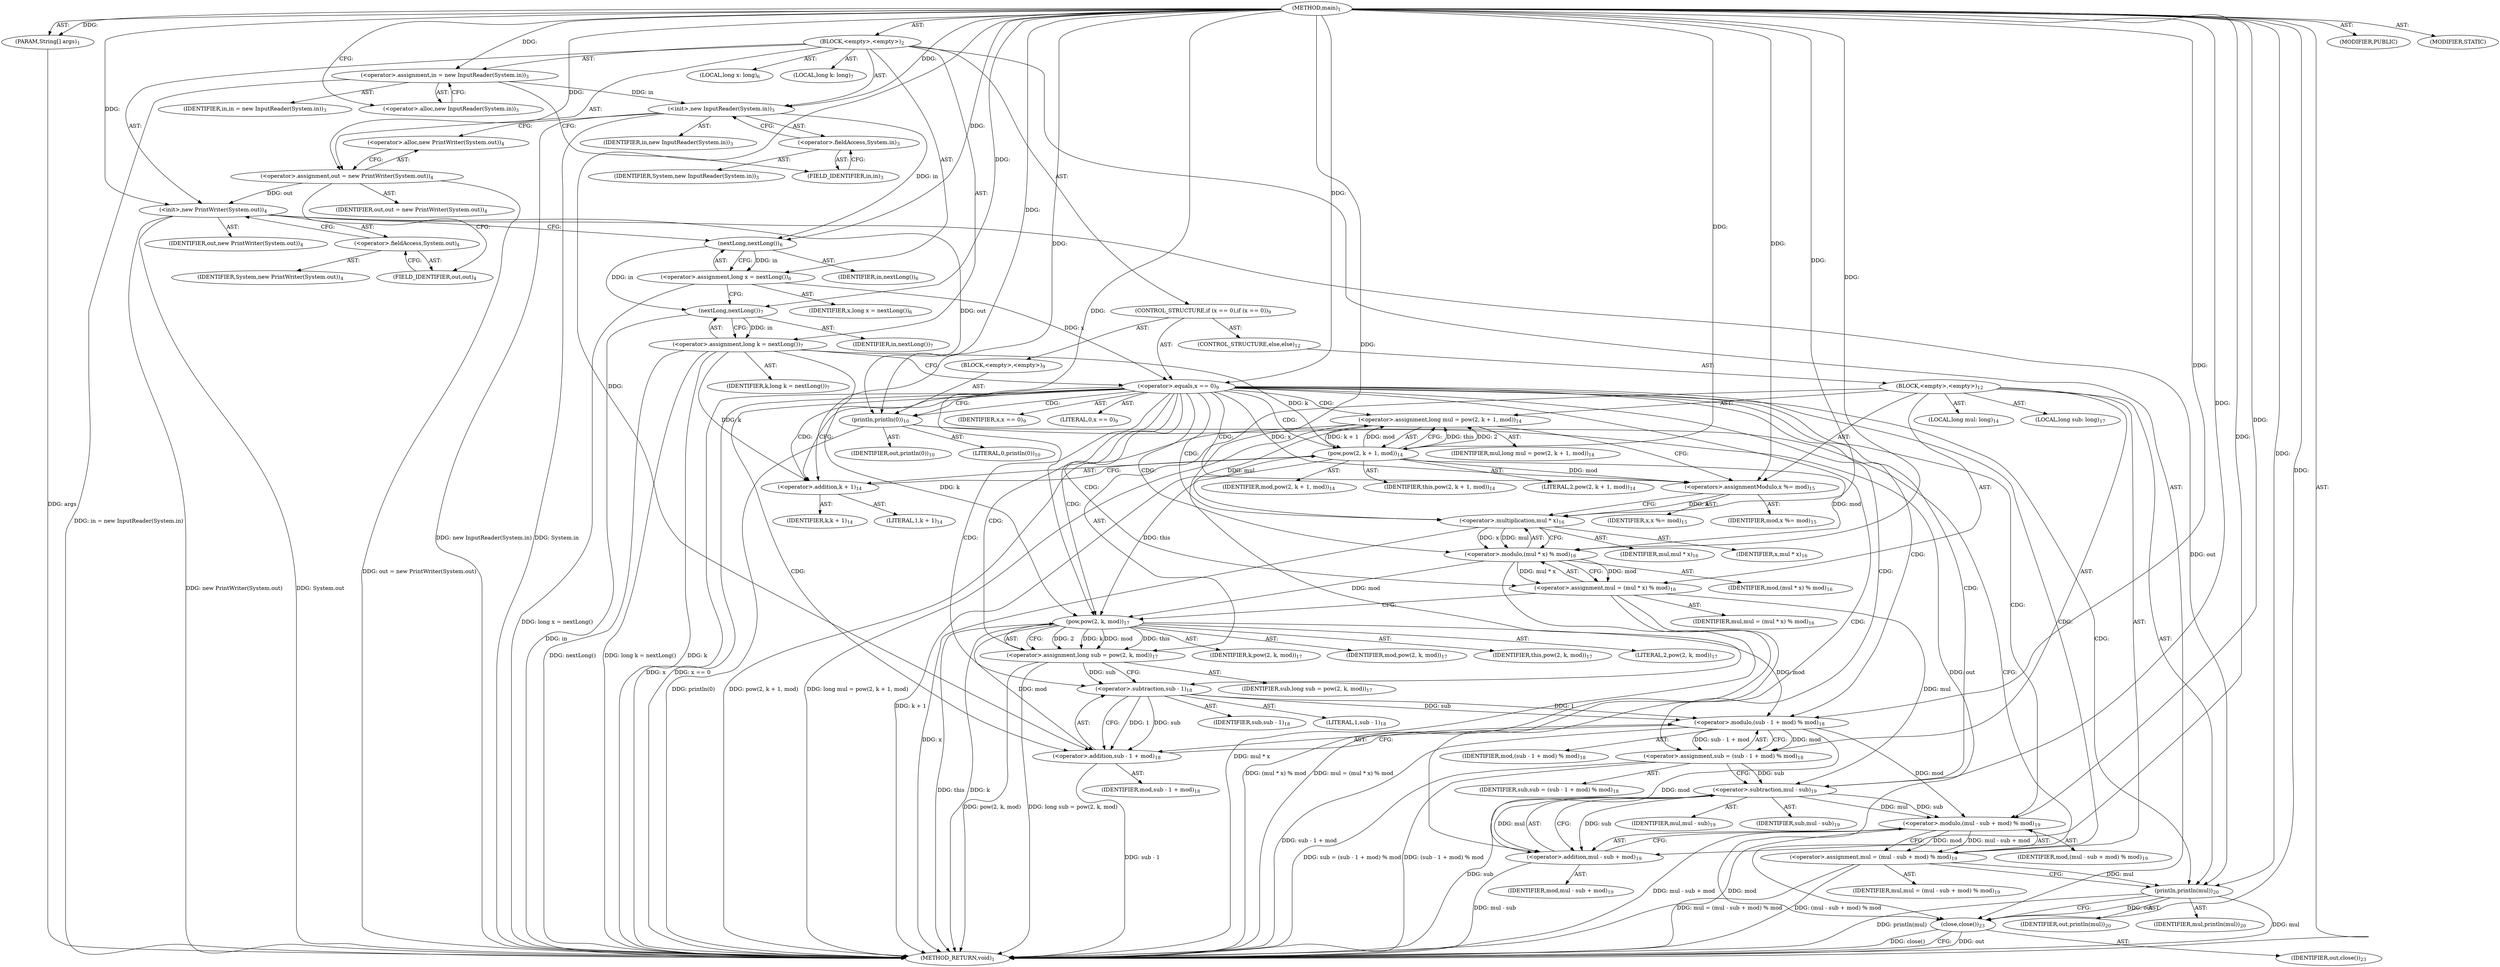 digraph "main" {  
"17" [label = <(METHOD,main)<SUB>1</SUB>> ]
"18" [label = <(PARAM,String[] args)<SUB>1</SUB>> ]
"19" [label = <(BLOCK,&lt;empty&gt;,&lt;empty&gt;)<SUB>2</SUB>> ]
"20" [label = <(&lt;operator&gt;.assignment,in = new InputReader(System.in))<SUB>3</SUB>> ]
"21" [label = <(IDENTIFIER,in,in = new InputReader(System.in))<SUB>3</SUB>> ]
"22" [label = <(&lt;operator&gt;.alloc,new InputReader(System.in))<SUB>3</SUB>> ]
"23" [label = <(&lt;init&gt;,new InputReader(System.in))<SUB>3</SUB>> ]
"24" [label = <(IDENTIFIER,in,new InputReader(System.in))<SUB>3</SUB>> ]
"25" [label = <(&lt;operator&gt;.fieldAccess,System.in)<SUB>3</SUB>> ]
"26" [label = <(IDENTIFIER,System,new InputReader(System.in))<SUB>3</SUB>> ]
"27" [label = <(FIELD_IDENTIFIER,in,in)<SUB>3</SUB>> ]
"28" [label = <(&lt;operator&gt;.assignment,out = new PrintWriter(System.out))<SUB>4</SUB>> ]
"29" [label = <(IDENTIFIER,out,out = new PrintWriter(System.out))<SUB>4</SUB>> ]
"30" [label = <(&lt;operator&gt;.alloc,new PrintWriter(System.out))<SUB>4</SUB>> ]
"31" [label = <(&lt;init&gt;,new PrintWriter(System.out))<SUB>4</SUB>> ]
"32" [label = <(IDENTIFIER,out,new PrintWriter(System.out))<SUB>4</SUB>> ]
"33" [label = <(&lt;operator&gt;.fieldAccess,System.out)<SUB>4</SUB>> ]
"34" [label = <(IDENTIFIER,System,new PrintWriter(System.out))<SUB>4</SUB>> ]
"35" [label = <(FIELD_IDENTIFIER,out,out)<SUB>4</SUB>> ]
"36" [label = <(LOCAL,long x: long)<SUB>6</SUB>> ]
"37" [label = <(&lt;operator&gt;.assignment,long x = nextLong())<SUB>6</SUB>> ]
"38" [label = <(IDENTIFIER,x,long x = nextLong())<SUB>6</SUB>> ]
"39" [label = <(nextLong,nextLong())<SUB>6</SUB>> ]
"40" [label = <(IDENTIFIER,in,nextLong())<SUB>6</SUB>> ]
"41" [label = <(LOCAL,long k: long)<SUB>7</SUB>> ]
"42" [label = <(&lt;operator&gt;.assignment,long k = nextLong())<SUB>7</SUB>> ]
"43" [label = <(IDENTIFIER,k,long k = nextLong())<SUB>7</SUB>> ]
"44" [label = <(nextLong,nextLong())<SUB>7</SUB>> ]
"45" [label = <(IDENTIFIER,in,nextLong())<SUB>7</SUB>> ]
"46" [label = <(CONTROL_STRUCTURE,if (x == 0),if (x == 0))<SUB>9</SUB>> ]
"47" [label = <(&lt;operator&gt;.equals,x == 0)<SUB>9</SUB>> ]
"48" [label = <(IDENTIFIER,x,x == 0)<SUB>9</SUB>> ]
"49" [label = <(LITERAL,0,x == 0)<SUB>9</SUB>> ]
"50" [label = <(BLOCK,&lt;empty&gt;,&lt;empty&gt;)<SUB>9</SUB>> ]
"51" [label = <(println,println(0))<SUB>10</SUB>> ]
"52" [label = <(IDENTIFIER,out,println(0))<SUB>10</SUB>> ]
"53" [label = <(LITERAL,0,println(0))<SUB>10</SUB>> ]
"54" [label = <(CONTROL_STRUCTURE,else,else)<SUB>12</SUB>> ]
"55" [label = <(BLOCK,&lt;empty&gt;,&lt;empty&gt;)<SUB>12</SUB>> ]
"56" [label = <(LOCAL,long mul: long)<SUB>14</SUB>> ]
"57" [label = <(&lt;operator&gt;.assignment,long mul = pow(2, k + 1, mod))<SUB>14</SUB>> ]
"58" [label = <(IDENTIFIER,mul,long mul = pow(2, k + 1, mod))<SUB>14</SUB>> ]
"59" [label = <(pow,pow(2, k + 1, mod))<SUB>14</SUB>> ]
"60" [label = <(IDENTIFIER,this,pow(2, k + 1, mod))<SUB>14</SUB>> ]
"61" [label = <(LITERAL,2,pow(2, k + 1, mod))<SUB>14</SUB>> ]
"62" [label = <(&lt;operator&gt;.addition,k + 1)<SUB>14</SUB>> ]
"63" [label = <(IDENTIFIER,k,k + 1)<SUB>14</SUB>> ]
"64" [label = <(LITERAL,1,k + 1)<SUB>14</SUB>> ]
"65" [label = <(IDENTIFIER,mod,pow(2, k + 1, mod))<SUB>14</SUB>> ]
"66" [label = <(&lt;operators&gt;.assignmentModulo,x %= mod)<SUB>15</SUB>> ]
"67" [label = <(IDENTIFIER,x,x %= mod)<SUB>15</SUB>> ]
"68" [label = <(IDENTIFIER,mod,x %= mod)<SUB>15</SUB>> ]
"69" [label = <(&lt;operator&gt;.assignment,mul = (mul * x) % mod)<SUB>16</SUB>> ]
"70" [label = <(IDENTIFIER,mul,mul = (mul * x) % mod)<SUB>16</SUB>> ]
"71" [label = <(&lt;operator&gt;.modulo,(mul * x) % mod)<SUB>16</SUB>> ]
"72" [label = <(&lt;operator&gt;.multiplication,mul * x)<SUB>16</SUB>> ]
"73" [label = <(IDENTIFIER,mul,mul * x)<SUB>16</SUB>> ]
"74" [label = <(IDENTIFIER,x,mul * x)<SUB>16</SUB>> ]
"75" [label = <(IDENTIFIER,mod,(mul * x) % mod)<SUB>16</SUB>> ]
"76" [label = <(LOCAL,long sub: long)<SUB>17</SUB>> ]
"77" [label = <(&lt;operator&gt;.assignment,long sub = pow(2, k, mod))<SUB>17</SUB>> ]
"78" [label = <(IDENTIFIER,sub,long sub = pow(2, k, mod))<SUB>17</SUB>> ]
"79" [label = <(pow,pow(2, k, mod))<SUB>17</SUB>> ]
"80" [label = <(IDENTIFIER,this,pow(2, k, mod))<SUB>17</SUB>> ]
"81" [label = <(LITERAL,2,pow(2, k, mod))<SUB>17</SUB>> ]
"82" [label = <(IDENTIFIER,k,pow(2, k, mod))<SUB>17</SUB>> ]
"83" [label = <(IDENTIFIER,mod,pow(2, k, mod))<SUB>17</SUB>> ]
"84" [label = <(&lt;operator&gt;.assignment,sub = (sub - 1 + mod) % mod)<SUB>18</SUB>> ]
"85" [label = <(IDENTIFIER,sub,sub = (sub - 1 + mod) % mod)<SUB>18</SUB>> ]
"86" [label = <(&lt;operator&gt;.modulo,(sub - 1 + mod) % mod)<SUB>18</SUB>> ]
"87" [label = <(&lt;operator&gt;.addition,sub - 1 + mod)<SUB>18</SUB>> ]
"88" [label = <(&lt;operator&gt;.subtraction,sub - 1)<SUB>18</SUB>> ]
"89" [label = <(IDENTIFIER,sub,sub - 1)<SUB>18</SUB>> ]
"90" [label = <(LITERAL,1,sub - 1)<SUB>18</SUB>> ]
"91" [label = <(IDENTIFIER,mod,sub - 1 + mod)<SUB>18</SUB>> ]
"92" [label = <(IDENTIFIER,mod,(sub - 1 + mod) % mod)<SUB>18</SUB>> ]
"93" [label = <(&lt;operator&gt;.assignment,mul = (mul - sub + mod) % mod)<SUB>19</SUB>> ]
"94" [label = <(IDENTIFIER,mul,mul = (mul - sub + mod) % mod)<SUB>19</SUB>> ]
"95" [label = <(&lt;operator&gt;.modulo,(mul - sub + mod) % mod)<SUB>19</SUB>> ]
"96" [label = <(&lt;operator&gt;.addition,mul - sub + mod)<SUB>19</SUB>> ]
"97" [label = <(&lt;operator&gt;.subtraction,mul - sub)<SUB>19</SUB>> ]
"98" [label = <(IDENTIFIER,mul,mul - sub)<SUB>19</SUB>> ]
"99" [label = <(IDENTIFIER,sub,mul - sub)<SUB>19</SUB>> ]
"100" [label = <(IDENTIFIER,mod,mul - sub + mod)<SUB>19</SUB>> ]
"101" [label = <(IDENTIFIER,mod,(mul - sub + mod) % mod)<SUB>19</SUB>> ]
"102" [label = <(println,println(mul))<SUB>20</SUB>> ]
"103" [label = <(IDENTIFIER,out,println(mul))<SUB>20</SUB>> ]
"104" [label = <(IDENTIFIER,mul,println(mul))<SUB>20</SUB>> ]
"105" [label = <(close,close())<SUB>23</SUB>> ]
"106" [label = <(IDENTIFIER,out,close())<SUB>23</SUB>> ]
"107" [label = <(MODIFIER,PUBLIC)> ]
"108" [label = <(MODIFIER,STATIC)> ]
"109" [label = <(METHOD_RETURN,void)<SUB>1</SUB>> ]
  "17" -> "18"  [ label = "AST: "] 
  "17" -> "19"  [ label = "AST: "] 
  "17" -> "107"  [ label = "AST: "] 
  "17" -> "108"  [ label = "AST: "] 
  "17" -> "109"  [ label = "AST: "] 
  "19" -> "20"  [ label = "AST: "] 
  "19" -> "23"  [ label = "AST: "] 
  "19" -> "28"  [ label = "AST: "] 
  "19" -> "31"  [ label = "AST: "] 
  "19" -> "36"  [ label = "AST: "] 
  "19" -> "37"  [ label = "AST: "] 
  "19" -> "41"  [ label = "AST: "] 
  "19" -> "42"  [ label = "AST: "] 
  "19" -> "46"  [ label = "AST: "] 
  "19" -> "105"  [ label = "AST: "] 
  "20" -> "21"  [ label = "AST: "] 
  "20" -> "22"  [ label = "AST: "] 
  "23" -> "24"  [ label = "AST: "] 
  "23" -> "25"  [ label = "AST: "] 
  "25" -> "26"  [ label = "AST: "] 
  "25" -> "27"  [ label = "AST: "] 
  "28" -> "29"  [ label = "AST: "] 
  "28" -> "30"  [ label = "AST: "] 
  "31" -> "32"  [ label = "AST: "] 
  "31" -> "33"  [ label = "AST: "] 
  "33" -> "34"  [ label = "AST: "] 
  "33" -> "35"  [ label = "AST: "] 
  "37" -> "38"  [ label = "AST: "] 
  "37" -> "39"  [ label = "AST: "] 
  "39" -> "40"  [ label = "AST: "] 
  "42" -> "43"  [ label = "AST: "] 
  "42" -> "44"  [ label = "AST: "] 
  "44" -> "45"  [ label = "AST: "] 
  "46" -> "47"  [ label = "AST: "] 
  "46" -> "50"  [ label = "AST: "] 
  "46" -> "54"  [ label = "AST: "] 
  "47" -> "48"  [ label = "AST: "] 
  "47" -> "49"  [ label = "AST: "] 
  "50" -> "51"  [ label = "AST: "] 
  "51" -> "52"  [ label = "AST: "] 
  "51" -> "53"  [ label = "AST: "] 
  "54" -> "55"  [ label = "AST: "] 
  "55" -> "56"  [ label = "AST: "] 
  "55" -> "57"  [ label = "AST: "] 
  "55" -> "66"  [ label = "AST: "] 
  "55" -> "69"  [ label = "AST: "] 
  "55" -> "76"  [ label = "AST: "] 
  "55" -> "77"  [ label = "AST: "] 
  "55" -> "84"  [ label = "AST: "] 
  "55" -> "93"  [ label = "AST: "] 
  "55" -> "102"  [ label = "AST: "] 
  "57" -> "58"  [ label = "AST: "] 
  "57" -> "59"  [ label = "AST: "] 
  "59" -> "60"  [ label = "AST: "] 
  "59" -> "61"  [ label = "AST: "] 
  "59" -> "62"  [ label = "AST: "] 
  "59" -> "65"  [ label = "AST: "] 
  "62" -> "63"  [ label = "AST: "] 
  "62" -> "64"  [ label = "AST: "] 
  "66" -> "67"  [ label = "AST: "] 
  "66" -> "68"  [ label = "AST: "] 
  "69" -> "70"  [ label = "AST: "] 
  "69" -> "71"  [ label = "AST: "] 
  "71" -> "72"  [ label = "AST: "] 
  "71" -> "75"  [ label = "AST: "] 
  "72" -> "73"  [ label = "AST: "] 
  "72" -> "74"  [ label = "AST: "] 
  "77" -> "78"  [ label = "AST: "] 
  "77" -> "79"  [ label = "AST: "] 
  "79" -> "80"  [ label = "AST: "] 
  "79" -> "81"  [ label = "AST: "] 
  "79" -> "82"  [ label = "AST: "] 
  "79" -> "83"  [ label = "AST: "] 
  "84" -> "85"  [ label = "AST: "] 
  "84" -> "86"  [ label = "AST: "] 
  "86" -> "87"  [ label = "AST: "] 
  "86" -> "92"  [ label = "AST: "] 
  "87" -> "88"  [ label = "AST: "] 
  "87" -> "91"  [ label = "AST: "] 
  "88" -> "89"  [ label = "AST: "] 
  "88" -> "90"  [ label = "AST: "] 
  "93" -> "94"  [ label = "AST: "] 
  "93" -> "95"  [ label = "AST: "] 
  "95" -> "96"  [ label = "AST: "] 
  "95" -> "101"  [ label = "AST: "] 
  "96" -> "97"  [ label = "AST: "] 
  "96" -> "100"  [ label = "AST: "] 
  "97" -> "98"  [ label = "AST: "] 
  "97" -> "99"  [ label = "AST: "] 
  "102" -> "103"  [ label = "AST: "] 
  "102" -> "104"  [ label = "AST: "] 
  "105" -> "106"  [ label = "AST: "] 
  "20" -> "27"  [ label = "CFG: "] 
  "23" -> "30"  [ label = "CFG: "] 
  "28" -> "35"  [ label = "CFG: "] 
  "31" -> "39"  [ label = "CFG: "] 
  "37" -> "44"  [ label = "CFG: "] 
  "42" -> "47"  [ label = "CFG: "] 
  "105" -> "109"  [ label = "CFG: "] 
  "22" -> "20"  [ label = "CFG: "] 
  "25" -> "23"  [ label = "CFG: "] 
  "30" -> "28"  [ label = "CFG: "] 
  "33" -> "31"  [ label = "CFG: "] 
  "39" -> "37"  [ label = "CFG: "] 
  "44" -> "42"  [ label = "CFG: "] 
  "47" -> "51"  [ label = "CFG: "] 
  "47" -> "62"  [ label = "CFG: "] 
  "27" -> "25"  [ label = "CFG: "] 
  "35" -> "33"  [ label = "CFG: "] 
  "51" -> "105"  [ label = "CFG: "] 
  "57" -> "66"  [ label = "CFG: "] 
  "66" -> "72"  [ label = "CFG: "] 
  "69" -> "79"  [ label = "CFG: "] 
  "77" -> "88"  [ label = "CFG: "] 
  "84" -> "97"  [ label = "CFG: "] 
  "93" -> "102"  [ label = "CFG: "] 
  "102" -> "105"  [ label = "CFG: "] 
  "59" -> "57"  [ label = "CFG: "] 
  "71" -> "69"  [ label = "CFG: "] 
  "79" -> "77"  [ label = "CFG: "] 
  "86" -> "84"  [ label = "CFG: "] 
  "95" -> "93"  [ label = "CFG: "] 
  "62" -> "59"  [ label = "CFG: "] 
  "72" -> "71"  [ label = "CFG: "] 
  "87" -> "86"  [ label = "CFG: "] 
  "96" -> "95"  [ label = "CFG: "] 
  "88" -> "87"  [ label = "CFG: "] 
  "97" -> "96"  [ label = "CFG: "] 
  "17" -> "22"  [ label = "CFG: "] 
  "18" -> "109"  [ label = "DDG: args"] 
  "20" -> "109"  [ label = "DDG: in = new InputReader(System.in)"] 
  "23" -> "109"  [ label = "DDG: System.in"] 
  "23" -> "109"  [ label = "DDG: new InputReader(System.in)"] 
  "28" -> "109"  [ label = "DDG: out = new PrintWriter(System.out)"] 
  "31" -> "109"  [ label = "DDG: System.out"] 
  "31" -> "109"  [ label = "DDG: new PrintWriter(System.out)"] 
  "37" -> "109"  [ label = "DDG: long x = nextLong()"] 
  "42" -> "109"  [ label = "DDG: k"] 
  "44" -> "109"  [ label = "DDG: in"] 
  "42" -> "109"  [ label = "DDG: nextLong()"] 
  "42" -> "109"  [ label = "DDG: long k = nextLong()"] 
  "47" -> "109"  [ label = "DDG: x"] 
  "47" -> "109"  [ label = "DDG: x == 0"] 
  "59" -> "109"  [ label = "DDG: k + 1"] 
  "57" -> "109"  [ label = "DDG: pow(2, k + 1, mod)"] 
  "57" -> "109"  [ label = "DDG: long mul = pow(2, k + 1, mod)"] 
  "72" -> "109"  [ label = "DDG: x"] 
  "71" -> "109"  [ label = "DDG: mul * x"] 
  "69" -> "109"  [ label = "DDG: (mul * x) % mod"] 
  "69" -> "109"  [ label = "DDG: mul = (mul * x) % mod"] 
  "79" -> "109"  [ label = "DDG: this"] 
  "79" -> "109"  [ label = "DDG: k"] 
  "77" -> "109"  [ label = "DDG: pow(2, k, mod)"] 
  "77" -> "109"  [ label = "DDG: long sub = pow(2, k, mod)"] 
  "87" -> "109"  [ label = "DDG: sub - 1"] 
  "86" -> "109"  [ label = "DDG: sub - 1 + mod"] 
  "84" -> "109"  [ label = "DDG: (sub - 1 + mod) % mod"] 
  "84" -> "109"  [ label = "DDG: sub = (sub - 1 + mod) % mod"] 
  "97" -> "109"  [ label = "DDG: sub"] 
  "96" -> "109"  [ label = "DDG: mul - sub"] 
  "95" -> "109"  [ label = "DDG: mul - sub + mod"] 
  "95" -> "109"  [ label = "DDG: mod"] 
  "93" -> "109"  [ label = "DDG: (mul - sub + mod) % mod"] 
  "93" -> "109"  [ label = "DDG: mul = (mul - sub + mod) % mod"] 
  "102" -> "109"  [ label = "DDG: mul"] 
  "102" -> "109"  [ label = "DDG: println(mul)"] 
  "51" -> "109"  [ label = "DDG: println(0)"] 
  "105" -> "109"  [ label = "DDG: out"] 
  "105" -> "109"  [ label = "DDG: close()"] 
  "17" -> "18"  [ label = "DDG: "] 
  "17" -> "20"  [ label = "DDG: "] 
  "17" -> "28"  [ label = "DDG: "] 
  "39" -> "37"  [ label = "DDG: in"] 
  "44" -> "42"  [ label = "DDG: in"] 
  "20" -> "23"  [ label = "DDG: in"] 
  "17" -> "23"  [ label = "DDG: "] 
  "28" -> "31"  [ label = "DDG: out"] 
  "17" -> "31"  [ label = "DDG: "] 
  "102" -> "105"  [ label = "DDG: out"] 
  "51" -> "105"  [ label = "DDG: out"] 
  "17" -> "105"  [ label = "DDG: "] 
  "23" -> "39"  [ label = "DDG: in"] 
  "17" -> "39"  [ label = "DDG: "] 
  "39" -> "44"  [ label = "DDG: in"] 
  "17" -> "44"  [ label = "DDG: "] 
  "37" -> "47"  [ label = "DDG: x"] 
  "17" -> "47"  [ label = "DDG: "] 
  "31" -> "51"  [ label = "DDG: out"] 
  "17" -> "51"  [ label = "DDG: "] 
  "59" -> "57"  [ label = "DDG: this"] 
  "59" -> "57"  [ label = "DDG: 2"] 
  "59" -> "57"  [ label = "DDG: k + 1"] 
  "59" -> "57"  [ label = "DDG: mod"] 
  "59" -> "66"  [ label = "DDG: mod"] 
  "17" -> "66"  [ label = "DDG: "] 
  "71" -> "69"  [ label = "DDG: mul * x"] 
  "71" -> "69"  [ label = "DDG: mod"] 
  "79" -> "77"  [ label = "DDG: this"] 
  "79" -> "77"  [ label = "DDG: 2"] 
  "79" -> "77"  [ label = "DDG: k"] 
  "79" -> "77"  [ label = "DDG: mod"] 
  "86" -> "84"  [ label = "DDG: sub - 1 + mod"] 
  "86" -> "84"  [ label = "DDG: mod"] 
  "95" -> "93"  [ label = "DDG: mul - sub + mod"] 
  "95" -> "93"  [ label = "DDG: mod"] 
  "47" -> "66"  [ label = "DDG: x"] 
  "31" -> "102"  [ label = "DDG: out"] 
  "17" -> "102"  [ label = "DDG: "] 
  "93" -> "102"  [ label = "DDG: mul"] 
  "17" -> "59"  [ label = "DDG: "] 
  "42" -> "59"  [ label = "DDG: k"] 
  "72" -> "71"  [ label = "DDG: mul"] 
  "72" -> "71"  [ label = "DDG: x"] 
  "17" -> "71"  [ label = "DDG: "] 
  "59" -> "71"  [ label = "DDG: mod"] 
  "59" -> "79"  [ label = "DDG: this"] 
  "17" -> "79"  [ label = "DDG: "] 
  "42" -> "79"  [ label = "DDG: k"] 
  "71" -> "79"  [ label = "DDG: mod"] 
  "88" -> "86"  [ label = "DDG: sub"] 
  "88" -> "86"  [ label = "DDG: 1"] 
  "79" -> "86"  [ label = "DDG: mod"] 
  "17" -> "86"  [ label = "DDG: "] 
  "97" -> "95"  [ label = "DDG: mul"] 
  "97" -> "95"  [ label = "DDG: sub"] 
  "86" -> "95"  [ label = "DDG: mod"] 
  "17" -> "95"  [ label = "DDG: "] 
  "42" -> "62"  [ label = "DDG: k"] 
  "17" -> "62"  [ label = "DDG: "] 
  "57" -> "72"  [ label = "DDG: mul"] 
  "17" -> "72"  [ label = "DDG: "] 
  "66" -> "72"  [ label = "DDG: x"] 
  "88" -> "87"  [ label = "DDG: sub"] 
  "88" -> "87"  [ label = "DDG: 1"] 
  "79" -> "87"  [ label = "DDG: mod"] 
  "17" -> "87"  [ label = "DDG: "] 
  "97" -> "96"  [ label = "DDG: mul"] 
  "97" -> "96"  [ label = "DDG: sub"] 
  "86" -> "96"  [ label = "DDG: mod"] 
  "17" -> "96"  [ label = "DDG: "] 
  "77" -> "88"  [ label = "DDG: sub"] 
  "17" -> "88"  [ label = "DDG: "] 
  "69" -> "97"  [ label = "DDG: mul"] 
  "17" -> "97"  [ label = "DDG: "] 
  "84" -> "97"  [ label = "DDG: sub"] 
  "47" -> "96"  [ label = "CDG: "] 
  "47" -> "77"  [ label = "CDG: "] 
  "47" -> "51"  [ label = "CDG: "] 
  "47" -> "57"  [ label = "CDG: "] 
  "47" -> "66"  [ label = "CDG: "] 
  "47" -> "84"  [ label = "CDG: "] 
  "47" -> "102"  [ label = "CDG: "] 
  "47" -> "72"  [ label = "CDG: "] 
  "47" -> "69"  [ label = "CDG: "] 
  "47" -> "95"  [ label = "CDG: "] 
  "47" -> "59"  [ label = "CDG: "] 
  "47" -> "87"  [ label = "CDG: "] 
  "47" -> "97"  [ label = "CDG: "] 
  "47" -> "93"  [ label = "CDG: "] 
  "47" -> "79"  [ label = "CDG: "] 
  "47" -> "71"  [ label = "CDG: "] 
  "47" -> "88"  [ label = "CDG: "] 
  "47" -> "62"  [ label = "CDG: "] 
  "47" -> "86"  [ label = "CDG: "] 
}
